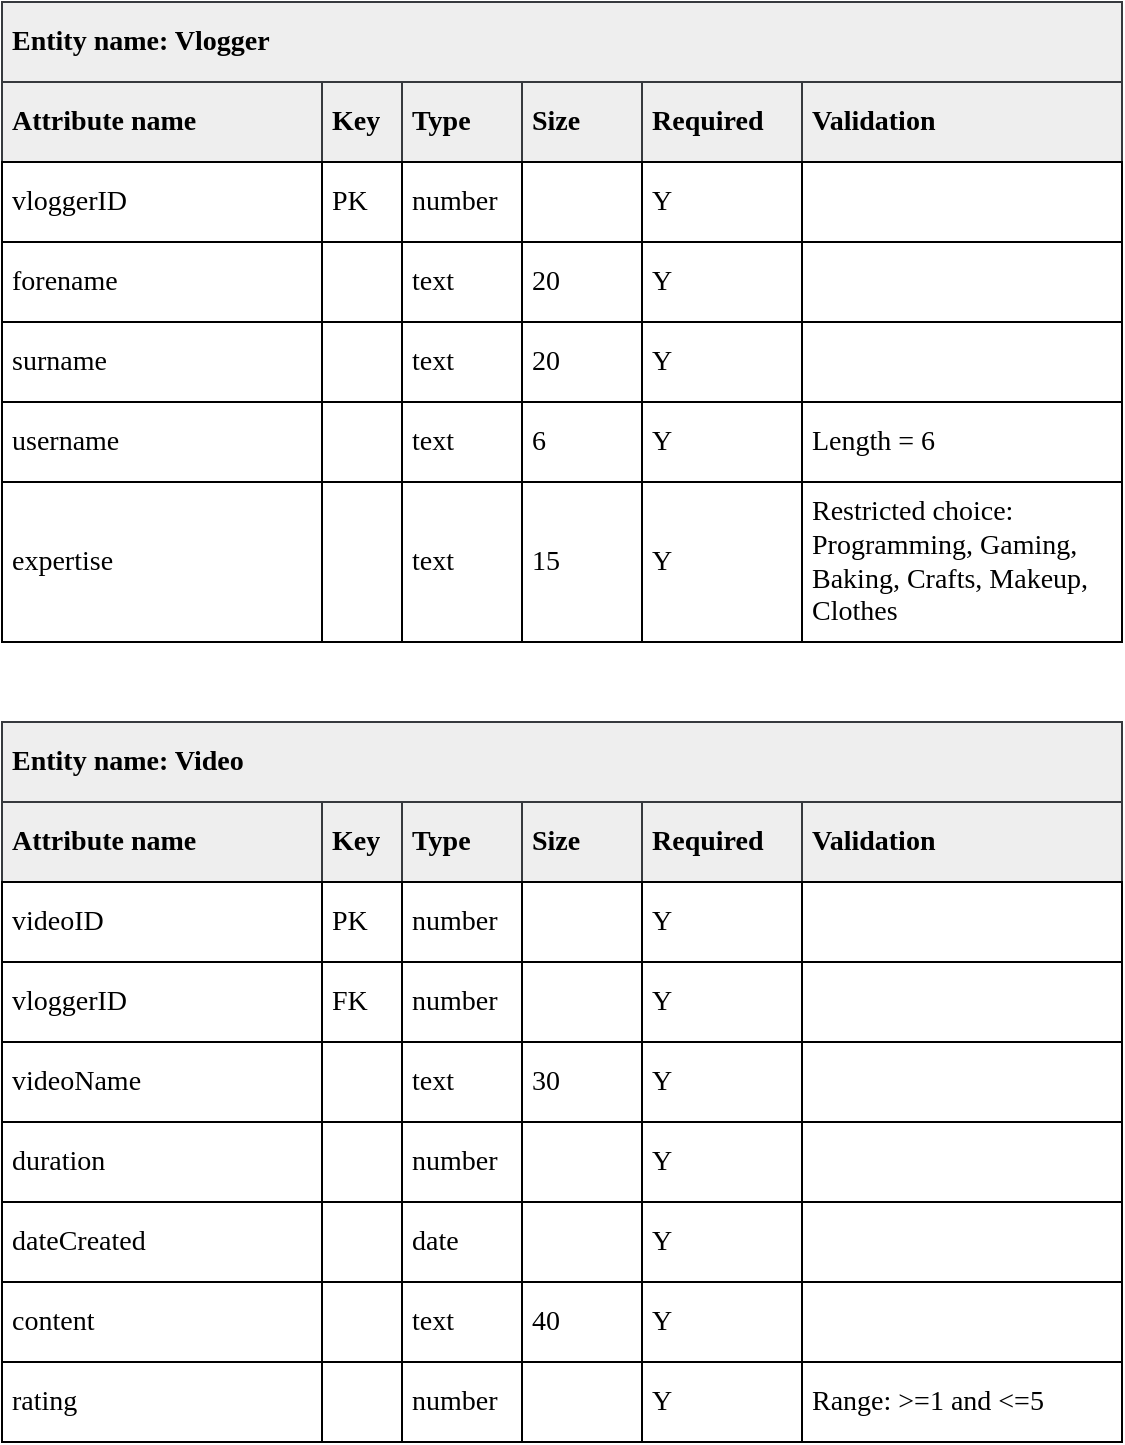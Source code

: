 <mxfile version="16.5.1" type="device"><diagram id="JSeTmKmpEg_ac6eDD1_o" name="Task 1C"><mxGraphModel dx="870" dy="697" grid="1" gridSize="10" guides="1" tooltips="1" connect="1" arrows="1" fold="1" page="1" pageScale="1" pageWidth="1169" pageHeight="827" math="0" shadow="0"><root><mxCell id="0"/><mxCell id="1" parent="0"/><mxCell id="6sAHpHZGAtFHMqBKG0Os-1" value="Entity&amp;nbsp;name: Vlogger" style="rounded=0;whiteSpace=wrap;html=1;align=left;fontFamily=Trebuchet MS;fontStyle=1;fontSize=14;fillColor=#eeeeee;strokeColor=#36393d;spacing=5;" vertex="1" parent="1"><mxGeometry x="240" y="40" width="560" height="40" as="geometry"/></mxCell><mxCell id="6sAHpHZGAtFHMqBKG0Os-2" value="Attribute name" style="rounded=0;whiteSpace=wrap;html=1;align=left;fontStyle=1;fontFamily=Trebuchet MS;fontSize=14;fillColor=#eeeeee;strokeColor=#36393d;spacing=5;" vertex="1" parent="1"><mxGeometry x="240" y="80" width="160" height="40" as="geometry"/></mxCell><mxCell id="6sAHpHZGAtFHMqBKG0Os-3" value="vloggerID" style="rounded=0;whiteSpace=wrap;html=1;align=left;fontFamily=Trebuchet MS;fontSize=14;spacing=5;" vertex="1" parent="1"><mxGeometry x="240" y="120" width="160" height="40" as="geometry"/></mxCell><mxCell id="6sAHpHZGAtFHMqBKG0Os-4" value="forename" style="rounded=0;whiteSpace=wrap;html=1;align=left;fontFamily=Trebuchet MS;fontSize=14;spacing=5;" vertex="1" parent="1"><mxGeometry x="240" y="160" width="160" height="40" as="geometry"/></mxCell><mxCell id="6sAHpHZGAtFHMqBKG0Os-5" value="username" style="rounded=0;whiteSpace=wrap;html=1;align=left;fontFamily=Trebuchet MS;fontSize=14;spacing=5;" vertex="1" parent="1"><mxGeometry x="240" y="240" width="160" height="40" as="geometry"/></mxCell><mxCell id="6sAHpHZGAtFHMqBKG0Os-6" value="expertise&lt;br style=&quot;font-size: 14px;&quot;&gt;" style="rounded=0;whiteSpace=wrap;html=1;align=left;fontFamily=Trebuchet MS;fontSize=14;spacing=5;" vertex="1" parent="1"><mxGeometry x="240" y="280" width="160" height="80" as="geometry"/></mxCell><mxCell id="6sAHpHZGAtFHMqBKG0Os-7" value="Key&lt;br style=&quot;font-size: 14px;&quot;&gt;" style="rounded=0;whiteSpace=wrap;html=1;align=left;fontStyle=1;fontFamily=Trebuchet MS;fontSize=14;fillColor=#eeeeee;strokeColor=#36393d;spacing=5;" vertex="1" parent="1"><mxGeometry x="400" y="80" width="40" height="40" as="geometry"/></mxCell><mxCell id="6sAHpHZGAtFHMqBKG0Os-8" value="PK" style="rounded=0;whiteSpace=wrap;html=1;align=left;fontStyle=0;fontFamily=Trebuchet MS;fontSize=14;spacing=5;" vertex="1" parent="1"><mxGeometry x="400" y="120" width="40" height="40" as="geometry"/></mxCell><mxCell id="6sAHpHZGAtFHMqBKG0Os-9" value="" style="rounded=0;whiteSpace=wrap;html=1;align=left;fontStyle=0;fontFamily=Trebuchet MS;fontSize=14;spacing=5;" vertex="1" parent="1"><mxGeometry x="400" y="160" width="40" height="40" as="geometry"/></mxCell><mxCell id="6sAHpHZGAtFHMqBKG0Os-10" value="" style="rounded=0;whiteSpace=wrap;html=1;align=left;fontStyle=0;fontFamily=Trebuchet MS;fontSize=14;spacing=5;" vertex="1" parent="1"><mxGeometry x="400" y="240" width="40" height="40" as="geometry"/></mxCell><mxCell id="6sAHpHZGAtFHMqBKG0Os-11" value="" style="rounded=0;whiteSpace=wrap;html=1;align=left;fontStyle=0;fontFamily=Trebuchet MS;fontSize=14;spacing=5;" vertex="1" parent="1"><mxGeometry x="400" y="280" width="40" height="80" as="geometry"/></mxCell><mxCell id="6sAHpHZGAtFHMqBKG0Os-13" value="Type" style="rounded=0;whiteSpace=wrap;html=1;align=left;fontStyle=1;fontFamily=Trebuchet MS;fontSize=14;fillColor=#eeeeee;strokeColor=#36393d;spacing=5;" vertex="1" parent="1"><mxGeometry x="440" y="80" width="60" height="40" as="geometry"/></mxCell><mxCell id="6sAHpHZGAtFHMqBKG0Os-14" value="number" style="rounded=0;whiteSpace=wrap;html=1;align=left;fontStyle=0;fontFamily=Trebuchet MS;fontSize=14;spacing=5;" vertex="1" parent="1"><mxGeometry x="440" y="120" width="60" height="40" as="geometry"/></mxCell><mxCell id="6sAHpHZGAtFHMqBKG0Os-15" value="text" style="rounded=0;whiteSpace=wrap;html=1;align=left;fontStyle=0;fontFamily=Trebuchet MS;fontSize=14;spacing=5;" vertex="1" parent="1"><mxGeometry x="440" y="160" width="60" height="40" as="geometry"/></mxCell><mxCell id="6sAHpHZGAtFHMqBKG0Os-16" value="text" style="rounded=0;whiteSpace=wrap;html=1;align=left;fontStyle=0;fontFamily=Trebuchet MS;fontSize=14;spacing=5;" vertex="1" parent="1"><mxGeometry x="440" y="240" width="60" height="40" as="geometry"/></mxCell><mxCell id="6sAHpHZGAtFHMqBKG0Os-17" value="text" style="rounded=0;whiteSpace=wrap;html=1;align=left;fontStyle=0;fontFamily=Trebuchet MS;fontSize=14;spacing=5;" vertex="1" parent="1"><mxGeometry x="440" y="280" width="60" height="80" as="geometry"/></mxCell><mxCell id="6sAHpHZGAtFHMqBKG0Os-18" value="Size" style="rounded=0;whiteSpace=wrap;html=1;align=left;fontStyle=1;fontFamily=Trebuchet MS;fontSize=14;fillColor=#eeeeee;strokeColor=#36393d;spacing=5;" vertex="1" parent="1"><mxGeometry x="500" y="80" width="60" height="40" as="geometry"/></mxCell><mxCell id="6sAHpHZGAtFHMqBKG0Os-19" value="" style="rounded=0;whiteSpace=wrap;html=1;align=left;fontStyle=0;fontFamily=Trebuchet MS;fontSize=14;spacing=5;" vertex="1" parent="1"><mxGeometry x="500" y="120" width="60" height="40" as="geometry"/></mxCell><mxCell id="6sAHpHZGAtFHMqBKG0Os-20" value="20" style="rounded=0;whiteSpace=wrap;html=1;align=left;fontStyle=0;fontFamily=Trebuchet MS;fontSize=14;spacing=5;" vertex="1" parent="1"><mxGeometry x="500" y="160" width="60" height="40" as="geometry"/></mxCell><mxCell id="6sAHpHZGAtFHMqBKG0Os-21" value="6" style="rounded=0;whiteSpace=wrap;html=1;align=left;fontStyle=0;fontFamily=Trebuchet MS;fontSize=14;spacing=5;" vertex="1" parent="1"><mxGeometry x="500" y="240" width="60" height="40" as="geometry"/></mxCell><mxCell id="6sAHpHZGAtFHMqBKG0Os-22" value="15" style="rounded=0;whiteSpace=wrap;html=1;align=left;fontStyle=0;fontFamily=Trebuchet MS;fontSize=14;spacing=5;" vertex="1" parent="1"><mxGeometry x="500" y="280" width="60" height="80" as="geometry"/></mxCell><mxCell id="6sAHpHZGAtFHMqBKG0Os-23" value="Required" style="rounded=0;whiteSpace=wrap;html=1;align=left;fontStyle=1;fontFamily=Trebuchet MS;fontSize=14;fillColor=#eeeeee;strokeColor=#36393d;spacing=5;" vertex="1" parent="1"><mxGeometry x="560" y="80" width="80" height="40" as="geometry"/></mxCell><mxCell id="6sAHpHZGAtFHMqBKG0Os-24" value="Y" style="rounded=0;whiteSpace=wrap;html=1;align=left;fontStyle=0;fontFamily=Trebuchet MS;fontSize=14;spacing=5;" vertex="1" parent="1"><mxGeometry x="560" y="280" width="80" height="80" as="geometry"/></mxCell><mxCell id="6sAHpHZGAtFHMqBKG0Os-25" value="Y" style="rounded=0;whiteSpace=wrap;html=1;align=left;fontStyle=0;fontFamily=Trebuchet MS;fontSize=14;spacing=5;" vertex="1" parent="1"><mxGeometry x="560" y="120" width="80" height="40" as="geometry"/></mxCell><mxCell id="6sAHpHZGAtFHMqBKG0Os-26" value="Y" style="rounded=0;whiteSpace=wrap;html=1;align=left;fontStyle=0;fontFamily=Trebuchet MS;fontSize=14;spacing=5;" vertex="1" parent="1"><mxGeometry x="560" y="160" width="80" height="40" as="geometry"/></mxCell><mxCell id="6sAHpHZGAtFHMqBKG0Os-27" value="Y" style="rounded=0;whiteSpace=wrap;html=1;align=left;fontStyle=0;fontFamily=Trebuchet MS;fontSize=14;spacing=5;" vertex="1" parent="1"><mxGeometry x="560" y="240" width="80" height="40" as="geometry"/></mxCell><mxCell id="6sAHpHZGAtFHMqBKG0Os-28" value="Validation" style="rounded=0;whiteSpace=wrap;html=1;align=left;fontStyle=1;fontFamily=Trebuchet MS;fontSize=14;fillColor=#eeeeee;strokeColor=#36393d;spacing=5;" vertex="1" parent="1"><mxGeometry x="640" y="80" width="160" height="40" as="geometry"/></mxCell><mxCell id="6sAHpHZGAtFHMqBKG0Os-29" value="" style="rounded=0;whiteSpace=wrap;html=1;align=left;fontStyle=0;fontFamily=Trebuchet MS;fontSize=14;spacing=5;" vertex="1" parent="1"><mxGeometry x="640" y="120" width="160" height="40" as="geometry"/></mxCell><mxCell id="6sAHpHZGAtFHMqBKG0Os-30" value="" style="rounded=0;whiteSpace=wrap;html=1;align=left;fontStyle=0;fontFamily=Trebuchet MS;fontSize=14;spacing=5;" vertex="1" parent="1"><mxGeometry x="640" y="160" width="160" height="40" as="geometry"/></mxCell><mxCell id="6sAHpHZGAtFHMqBKG0Os-31" value="Length = 6" style="rounded=0;whiteSpace=wrap;html=1;align=left;fontStyle=0;fontFamily=Trebuchet MS;fontSize=14;spacing=5;" vertex="1" parent="1"><mxGeometry x="640" y="240" width="160" height="40" as="geometry"/></mxCell><mxCell id="6sAHpHZGAtFHMqBKG0Os-32" value="Restricted choice: Programming, Gaming, Baking, Crafts, Makeup, Clothes" style="rounded=0;whiteSpace=wrap;html=1;align=left;fontStyle=0;fontFamily=Trebuchet MS;fontSize=14;spacing=5;" vertex="1" parent="1"><mxGeometry x="640" y="280" width="160" height="80" as="geometry"/></mxCell><mxCell id="6sAHpHZGAtFHMqBKG0Os-33" value="Entity&amp;nbsp;name: Video" style="rounded=0;whiteSpace=wrap;html=1;align=left;fontFamily=Trebuchet MS;fontStyle=1;fontSize=14;fillColor=#eeeeee;strokeColor=#36393d;spacing=5;" vertex="1" parent="1"><mxGeometry x="240" y="400" width="560" height="40" as="geometry"/></mxCell><mxCell id="6sAHpHZGAtFHMqBKG0Os-34" value="Attribute name" style="rounded=0;whiteSpace=wrap;html=1;align=left;fontStyle=1;fontFamily=Trebuchet MS;fontSize=14;fillColor=#eeeeee;strokeColor=#36393d;spacing=5;" vertex="1" parent="1"><mxGeometry x="240" y="440" width="160" height="40" as="geometry"/></mxCell><mxCell id="6sAHpHZGAtFHMqBKG0Os-35" value="videoID" style="rounded=0;whiteSpace=wrap;html=1;align=left;fontFamily=Trebuchet MS;fontSize=14;spacing=5;" vertex="1" parent="1"><mxGeometry x="240" y="480" width="160" height="40" as="geometry"/></mxCell><mxCell id="6sAHpHZGAtFHMqBKG0Os-36" value="vloggerID" style="rounded=0;whiteSpace=wrap;html=1;align=left;fontFamily=Trebuchet MS;fontSize=14;spacing=5;" vertex="1" parent="1"><mxGeometry x="240" y="520" width="160" height="40" as="geometry"/></mxCell><mxCell id="6sAHpHZGAtFHMqBKG0Os-37" value="videoName" style="rounded=0;whiteSpace=wrap;html=1;align=left;fontFamily=Trebuchet MS;fontSize=14;spacing=5;" vertex="1" parent="1"><mxGeometry x="240" y="560" width="160" height="40" as="geometry"/></mxCell><mxCell id="6sAHpHZGAtFHMqBKG0Os-38" value="duration" style="rounded=0;whiteSpace=wrap;html=1;align=left;fontFamily=Trebuchet MS;fontSize=14;spacing=5;" vertex="1" parent="1"><mxGeometry x="240" y="600" width="160" height="40" as="geometry"/></mxCell><mxCell id="6sAHpHZGAtFHMqBKG0Os-39" value="Key&lt;br style=&quot;font-size: 14px;&quot;&gt;" style="rounded=0;whiteSpace=wrap;html=1;align=left;fontStyle=1;fontFamily=Trebuchet MS;fontSize=14;fillColor=#eeeeee;strokeColor=#36393d;spacing=5;" vertex="1" parent="1"><mxGeometry x="400" y="440" width="40" height="40" as="geometry"/></mxCell><mxCell id="6sAHpHZGAtFHMqBKG0Os-40" value="PK" style="rounded=0;whiteSpace=wrap;html=1;align=left;fontStyle=0;fontFamily=Trebuchet MS;fontSize=14;spacing=5;" vertex="1" parent="1"><mxGeometry x="400" y="480" width="40" height="40" as="geometry"/></mxCell><mxCell id="6sAHpHZGAtFHMqBKG0Os-41" value="FK" style="rounded=0;whiteSpace=wrap;html=1;align=left;fontStyle=0;fontFamily=Trebuchet MS;fontSize=14;spacing=5;" vertex="1" parent="1"><mxGeometry x="400" y="520" width="40" height="40" as="geometry"/></mxCell><mxCell id="6sAHpHZGAtFHMqBKG0Os-42" value="" style="rounded=0;whiteSpace=wrap;html=1;align=left;fontStyle=0;fontFamily=Trebuchet MS;fontSize=14;spacing=5;" vertex="1" parent="1"><mxGeometry x="400" y="560" width="40" height="40" as="geometry"/></mxCell><mxCell id="6sAHpHZGAtFHMqBKG0Os-43" value="" style="rounded=0;whiteSpace=wrap;html=1;align=left;fontStyle=0;fontFamily=Trebuchet MS;fontSize=14;spacing=5;" vertex="1" parent="1"><mxGeometry x="400" y="600" width="40" height="40" as="geometry"/></mxCell><mxCell id="6sAHpHZGAtFHMqBKG0Os-44" value="Type" style="rounded=0;whiteSpace=wrap;html=1;align=left;fontStyle=1;fontFamily=Trebuchet MS;fontSize=14;fillColor=#eeeeee;strokeColor=#36393d;spacing=5;" vertex="1" parent="1"><mxGeometry x="440" y="440" width="60" height="40" as="geometry"/></mxCell><mxCell id="6sAHpHZGAtFHMqBKG0Os-45" value="number" style="rounded=0;whiteSpace=wrap;html=1;align=left;fontStyle=0;fontFamily=Trebuchet MS;fontSize=14;spacing=5;" vertex="1" parent="1"><mxGeometry x="440" y="480" width="60" height="40" as="geometry"/></mxCell><mxCell id="6sAHpHZGAtFHMqBKG0Os-46" value="number" style="rounded=0;whiteSpace=wrap;html=1;align=left;fontStyle=0;fontFamily=Trebuchet MS;fontSize=14;spacing=5;" vertex="1" parent="1"><mxGeometry x="440" y="520" width="60" height="40" as="geometry"/></mxCell><mxCell id="6sAHpHZGAtFHMqBKG0Os-47" value="text" style="rounded=0;whiteSpace=wrap;html=1;align=left;fontStyle=0;fontFamily=Trebuchet MS;fontSize=14;spacing=5;" vertex="1" parent="1"><mxGeometry x="440" y="560" width="60" height="40" as="geometry"/></mxCell><mxCell id="6sAHpHZGAtFHMqBKG0Os-48" value="number" style="rounded=0;whiteSpace=wrap;html=1;align=left;fontStyle=0;fontFamily=Trebuchet MS;fontSize=14;spacing=5;" vertex="1" parent="1"><mxGeometry x="440" y="600" width="60" height="40" as="geometry"/></mxCell><mxCell id="6sAHpHZGAtFHMqBKG0Os-49" value="Size" style="rounded=0;whiteSpace=wrap;html=1;align=left;fontStyle=1;fontFamily=Trebuchet MS;fontSize=14;fillColor=#eeeeee;strokeColor=#36393d;spacing=5;" vertex="1" parent="1"><mxGeometry x="500" y="440" width="60" height="40" as="geometry"/></mxCell><mxCell id="6sAHpHZGAtFHMqBKG0Os-50" value="" style="rounded=0;whiteSpace=wrap;html=1;align=left;fontStyle=0;fontFamily=Trebuchet MS;fontSize=14;spacing=5;" vertex="1" parent="1"><mxGeometry x="500" y="480" width="60" height="40" as="geometry"/></mxCell><mxCell id="6sAHpHZGAtFHMqBKG0Os-51" value="" style="rounded=0;whiteSpace=wrap;html=1;align=left;fontStyle=0;fontFamily=Trebuchet MS;fontSize=14;spacing=5;" vertex="1" parent="1"><mxGeometry x="500" y="520" width="60" height="40" as="geometry"/></mxCell><mxCell id="6sAHpHZGAtFHMqBKG0Os-52" value="30" style="rounded=0;whiteSpace=wrap;html=1;align=left;fontStyle=0;fontFamily=Trebuchet MS;fontSize=14;spacing=5;" vertex="1" parent="1"><mxGeometry x="500" y="560" width="60" height="40" as="geometry"/></mxCell><mxCell id="6sAHpHZGAtFHMqBKG0Os-53" value="" style="rounded=0;whiteSpace=wrap;html=1;align=left;fontStyle=0;fontFamily=Trebuchet MS;fontSize=14;spacing=5;" vertex="1" parent="1"><mxGeometry x="500" y="600" width="60" height="40" as="geometry"/></mxCell><mxCell id="6sAHpHZGAtFHMqBKG0Os-54" value="Required" style="rounded=0;whiteSpace=wrap;html=1;align=left;fontStyle=1;fontFamily=Trebuchet MS;fontSize=14;fillColor=#eeeeee;strokeColor=#36393d;spacing=5;" vertex="1" parent="1"><mxGeometry x="560" y="440" width="80" height="40" as="geometry"/></mxCell><mxCell id="6sAHpHZGAtFHMqBKG0Os-55" value="Y" style="rounded=0;whiteSpace=wrap;html=1;align=left;fontStyle=0;fontFamily=Trebuchet MS;fontSize=14;spacing=5;" vertex="1" parent="1"><mxGeometry x="560" y="600" width="80" height="40" as="geometry"/></mxCell><mxCell id="6sAHpHZGAtFHMqBKG0Os-56" value="Y" style="rounded=0;whiteSpace=wrap;html=1;align=left;fontStyle=0;fontFamily=Trebuchet MS;fontSize=14;spacing=5;" vertex="1" parent="1"><mxGeometry x="560" y="480" width="80" height="40" as="geometry"/></mxCell><mxCell id="6sAHpHZGAtFHMqBKG0Os-57" value="Y" style="rounded=0;whiteSpace=wrap;html=1;align=left;fontStyle=0;fontFamily=Trebuchet MS;fontSize=14;spacing=5;" vertex="1" parent="1"><mxGeometry x="560" y="520" width="80" height="40" as="geometry"/></mxCell><mxCell id="6sAHpHZGAtFHMqBKG0Os-58" value="Y" style="rounded=0;whiteSpace=wrap;html=1;align=left;fontStyle=0;fontFamily=Trebuchet MS;fontSize=14;spacing=5;" vertex="1" parent="1"><mxGeometry x="560" y="560" width="80" height="40" as="geometry"/></mxCell><mxCell id="6sAHpHZGAtFHMqBKG0Os-59" value="Validation" style="rounded=0;whiteSpace=wrap;html=1;align=left;fontStyle=1;fontFamily=Trebuchet MS;fontSize=14;fillColor=#eeeeee;strokeColor=#36393d;spacing=5;" vertex="1" parent="1"><mxGeometry x="640" y="440" width="160" height="40" as="geometry"/></mxCell><mxCell id="6sAHpHZGAtFHMqBKG0Os-60" value="" style="rounded=0;whiteSpace=wrap;html=1;align=left;fontStyle=0;fontFamily=Trebuchet MS;fontSize=14;spacing=5;" vertex="1" parent="1"><mxGeometry x="640" y="480" width="160" height="40" as="geometry"/></mxCell><mxCell id="6sAHpHZGAtFHMqBKG0Os-61" value="" style="rounded=0;whiteSpace=wrap;html=1;align=left;fontStyle=0;fontFamily=Trebuchet MS;fontSize=14;spacing=5;" vertex="1" parent="1"><mxGeometry x="640" y="520" width="160" height="40" as="geometry"/></mxCell><mxCell id="6sAHpHZGAtFHMqBKG0Os-62" value="" style="rounded=0;whiteSpace=wrap;html=1;align=left;fontStyle=0;fontFamily=Trebuchet MS;fontSize=14;spacing=5;" vertex="1" parent="1"><mxGeometry x="640" y="560" width="160" height="40" as="geometry"/></mxCell><mxCell id="6sAHpHZGAtFHMqBKG0Os-63" value="" style="rounded=0;whiteSpace=wrap;html=1;align=left;fontStyle=0;fontFamily=Trebuchet MS;fontSize=14;spacing=5;" vertex="1" parent="1"><mxGeometry x="640" y="600" width="160" height="40" as="geometry"/></mxCell><mxCell id="6sAHpHZGAtFHMqBKG0Os-64" value="surname" style="rounded=0;whiteSpace=wrap;html=1;align=left;fontFamily=Trebuchet MS;fontSize=14;spacing=5;" vertex="1" parent="1"><mxGeometry x="240" y="200" width="160" height="40" as="geometry"/></mxCell><mxCell id="6sAHpHZGAtFHMqBKG0Os-65" value="" style="rounded=0;whiteSpace=wrap;html=1;align=left;fontStyle=0;fontFamily=Trebuchet MS;fontSize=14;spacing=5;" vertex="1" parent="1"><mxGeometry x="400" y="200" width="40" height="40" as="geometry"/></mxCell><mxCell id="6sAHpHZGAtFHMqBKG0Os-66" value="text" style="rounded=0;whiteSpace=wrap;html=1;align=left;fontStyle=0;fontFamily=Trebuchet MS;fontSize=14;spacing=5;" vertex="1" parent="1"><mxGeometry x="440" y="200" width="60" height="40" as="geometry"/></mxCell><mxCell id="6sAHpHZGAtFHMqBKG0Os-67" value="20" style="rounded=0;whiteSpace=wrap;html=1;align=left;fontStyle=0;fontFamily=Trebuchet MS;fontSize=14;spacing=5;" vertex="1" parent="1"><mxGeometry x="500" y="200" width="60" height="40" as="geometry"/></mxCell><mxCell id="6sAHpHZGAtFHMqBKG0Os-68" value="Y" style="rounded=0;whiteSpace=wrap;html=1;align=left;fontStyle=0;fontFamily=Trebuchet MS;fontSize=14;spacing=5;" vertex="1" parent="1"><mxGeometry x="560" y="200" width="80" height="40" as="geometry"/></mxCell><mxCell id="6sAHpHZGAtFHMqBKG0Os-69" value="" style="rounded=0;whiteSpace=wrap;html=1;align=left;fontStyle=0;fontFamily=Trebuchet MS;fontSize=14;spacing=5;" vertex="1" parent="1"><mxGeometry x="640" y="200" width="160" height="40" as="geometry"/></mxCell><mxCell id="6sAHpHZGAtFHMqBKG0Os-70" value="dateCreated" style="rounded=0;whiteSpace=wrap;html=1;align=left;fontFamily=Trebuchet MS;fontSize=14;spacing=5;" vertex="1" parent="1"><mxGeometry x="240" y="640" width="160" height="40" as="geometry"/></mxCell><mxCell id="6sAHpHZGAtFHMqBKG0Os-71" value="content" style="rounded=0;whiteSpace=wrap;html=1;align=left;fontFamily=Trebuchet MS;fontSize=14;spacing=5;" vertex="1" parent="1"><mxGeometry x="240" y="680" width="160" height="40" as="geometry"/></mxCell><mxCell id="6sAHpHZGAtFHMqBKG0Os-72" value="" style="rounded=0;whiteSpace=wrap;html=1;align=left;fontStyle=0;fontFamily=Trebuchet MS;fontSize=14;spacing=5;" vertex="1" parent="1"><mxGeometry x="400" y="640" width="40" height="40" as="geometry"/></mxCell><mxCell id="6sAHpHZGAtFHMqBKG0Os-73" value="" style="rounded=0;whiteSpace=wrap;html=1;align=left;fontStyle=0;fontFamily=Trebuchet MS;fontSize=14;spacing=5;" vertex="1" parent="1"><mxGeometry x="400" y="680" width="40" height="40" as="geometry"/></mxCell><mxCell id="6sAHpHZGAtFHMqBKG0Os-74" value="date" style="rounded=0;whiteSpace=wrap;html=1;align=left;fontStyle=0;fontFamily=Trebuchet MS;fontSize=14;spacing=5;" vertex="1" parent="1"><mxGeometry x="440" y="640" width="60" height="40" as="geometry"/></mxCell><mxCell id="6sAHpHZGAtFHMqBKG0Os-75" value="text" style="rounded=0;whiteSpace=wrap;html=1;align=left;fontStyle=0;fontFamily=Trebuchet MS;fontSize=14;spacing=5;" vertex="1" parent="1"><mxGeometry x="440" y="680" width="60" height="40" as="geometry"/></mxCell><mxCell id="6sAHpHZGAtFHMqBKG0Os-76" value="" style="rounded=0;whiteSpace=wrap;html=1;align=left;fontStyle=0;fontFamily=Trebuchet MS;fontSize=14;spacing=5;" vertex="1" parent="1"><mxGeometry x="500" y="640" width="60" height="40" as="geometry"/></mxCell><mxCell id="6sAHpHZGAtFHMqBKG0Os-77" value="40" style="rounded=0;whiteSpace=wrap;html=1;align=left;fontStyle=0;fontFamily=Trebuchet MS;fontSize=14;spacing=5;" vertex="1" parent="1"><mxGeometry x="500" y="680" width="60" height="40" as="geometry"/></mxCell><mxCell id="6sAHpHZGAtFHMqBKG0Os-78" value="Y" style="rounded=0;whiteSpace=wrap;html=1;align=left;fontStyle=0;fontFamily=Trebuchet MS;fontSize=14;spacing=5;" vertex="1" parent="1"><mxGeometry x="560" y="680" width="80" height="40" as="geometry"/></mxCell><mxCell id="6sAHpHZGAtFHMqBKG0Os-79" value="Y" style="rounded=0;whiteSpace=wrap;html=1;align=left;fontStyle=0;fontFamily=Trebuchet MS;fontSize=14;spacing=5;" vertex="1" parent="1"><mxGeometry x="560" y="640" width="80" height="40" as="geometry"/></mxCell><mxCell id="6sAHpHZGAtFHMqBKG0Os-80" value="" style="rounded=0;whiteSpace=wrap;html=1;align=left;fontStyle=0;fontFamily=Trebuchet MS;fontSize=14;spacing=5;" vertex="1" parent="1"><mxGeometry x="640" y="640" width="160" height="40" as="geometry"/></mxCell><mxCell id="6sAHpHZGAtFHMqBKG0Os-81" value="" style="rounded=0;whiteSpace=wrap;html=1;align=left;fontStyle=0;fontFamily=Trebuchet MS;fontSize=14;spacing=5;" vertex="1" parent="1"><mxGeometry x="640" y="680" width="160" height="40" as="geometry"/></mxCell><mxCell id="6sAHpHZGAtFHMqBKG0Os-82" value="rating&lt;span style=&quot;white-space: pre&quot;&gt;&#9;&lt;/span&gt;" style="rounded=0;whiteSpace=wrap;html=1;align=left;fontFamily=Trebuchet MS;fontSize=14;spacing=5;" vertex="1" parent="1"><mxGeometry x="240" y="720" width="160" height="40" as="geometry"/></mxCell><mxCell id="6sAHpHZGAtFHMqBKG0Os-83" value="" style="rounded=0;whiteSpace=wrap;html=1;align=left;fontStyle=0;fontFamily=Trebuchet MS;fontSize=14;spacing=5;" vertex="1" parent="1"><mxGeometry x="400" y="720" width="40" height="40" as="geometry"/></mxCell><mxCell id="6sAHpHZGAtFHMqBKG0Os-84" value="number" style="rounded=0;whiteSpace=wrap;html=1;align=left;fontStyle=0;fontFamily=Trebuchet MS;fontSize=14;spacing=5;" vertex="1" parent="1"><mxGeometry x="440" y="720" width="60" height="40" as="geometry"/></mxCell><mxCell id="6sAHpHZGAtFHMqBKG0Os-85" value="" style="rounded=0;whiteSpace=wrap;html=1;align=left;fontStyle=0;fontFamily=Trebuchet MS;fontSize=14;spacing=5;" vertex="1" parent="1"><mxGeometry x="500" y="720" width="60" height="40" as="geometry"/></mxCell><mxCell id="6sAHpHZGAtFHMqBKG0Os-86" value="Y" style="rounded=0;whiteSpace=wrap;html=1;align=left;fontStyle=0;fontFamily=Trebuchet MS;fontSize=14;spacing=5;" vertex="1" parent="1"><mxGeometry x="560" y="720" width="80" height="40" as="geometry"/></mxCell><mxCell id="6sAHpHZGAtFHMqBKG0Os-87" value="Range: &amp;gt;=1 and &amp;lt;=5" style="rounded=0;whiteSpace=wrap;html=1;align=left;fontStyle=0;fontFamily=Trebuchet MS;fontSize=14;spacing=5;" vertex="1" parent="1"><mxGeometry x="640" y="720" width="160" height="40" as="geometry"/></mxCell></root></mxGraphModel></diagram></mxfile>